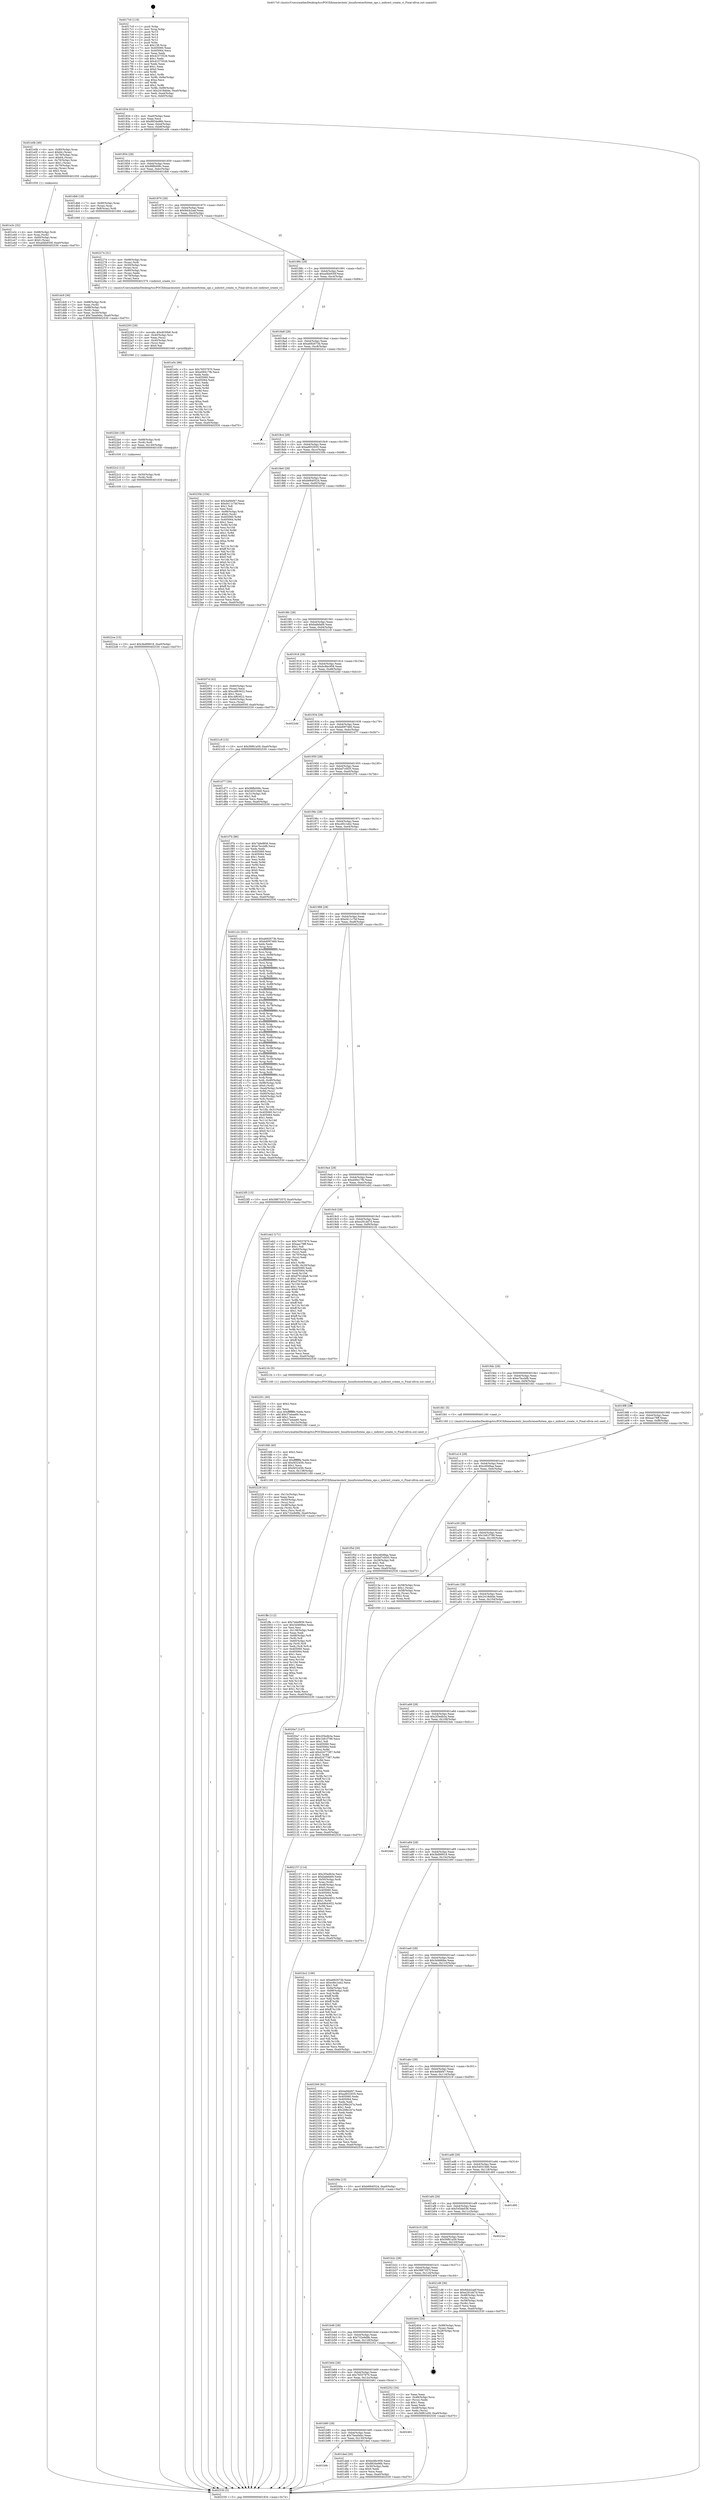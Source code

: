 digraph "0x4017c0" {
  label = "0x4017c0 (/mnt/c/Users/mathe/Desktop/tcc/POCII/binaries/extr_linuxfsreiserfsitem_ops.c_indirect_create_vi_Final-ollvm.out::main(0))"
  labelloc = "t"
  node[shape=record]

  Entry [label="",width=0.3,height=0.3,shape=circle,fillcolor=black,style=filled]
  "0x401834" [label="{
     0x401834 [32]\l
     | [instrs]\l
     &nbsp;&nbsp;0x401834 \<+6\>: mov -0xa0(%rbp),%eax\l
     &nbsp;&nbsp;0x40183a \<+2\>: mov %eax,%ecx\l
     &nbsp;&nbsp;0x40183c \<+6\>: sub $0x8834e96b,%ecx\l
     &nbsp;&nbsp;0x401842 \<+6\>: mov %eax,-0xb4(%rbp)\l
     &nbsp;&nbsp;0x401848 \<+6\>: mov %ecx,-0xb8(%rbp)\l
     &nbsp;&nbsp;0x40184e \<+6\>: je 0000000000401e0b \<main+0x64b\>\l
  }"]
  "0x401e0b" [label="{
     0x401e0b [49]\l
     | [instrs]\l
     &nbsp;&nbsp;0x401e0b \<+4\>: mov -0x80(%rbp),%rax\l
     &nbsp;&nbsp;0x401e0f \<+6\>: movl $0x64,(%rax)\l
     &nbsp;&nbsp;0x401e15 \<+4\>: mov -0x78(%rbp),%rax\l
     &nbsp;&nbsp;0x401e19 \<+6\>: movl $0x64,(%rax)\l
     &nbsp;&nbsp;0x401e1f \<+4\>: mov -0x70(%rbp),%rax\l
     &nbsp;&nbsp;0x401e23 \<+6\>: movl $0x1,(%rax)\l
     &nbsp;&nbsp;0x401e29 \<+4\>: mov -0x70(%rbp),%rax\l
     &nbsp;&nbsp;0x401e2d \<+3\>: movslq (%rax),%rax\l
     &nbsp;&nbsp;0x401e30 \<+4\>: shl $0x2,%rax\l
     &nbsp;&nbsp;0x401e34 \<+3\>: mov %rax,%rdi\l
     &nbsp;&nbsp;0x401e37 \<+5\>: call 0000000000401050 \<malloc@plt\>\l
     | [calls]\l
     &nbsp;&nbsp;0x401050 \{1\} (unknown)\l
  }"]
  "0x401854" [label="{
     0x401854 [28]\l
     | [instrs]\l
     &nbsp;&nbsp;0x401854 \<+5\>: jmp 0000000000401859 \<main+0x99\>\l
     &nbsp;&nbsp;0x401859 \<+6\>: mov -0xb4(%rbp),%eax\l
     &nbsp;&nbsp;0x40185f \<+5\>: sub $0x98fb008c,%eax\l
     &nbsp;&nbsp;0x401864 \<+6\>: mov %eax,-0xbc(%rbp)\l
     &nbsp;&nbsp;0x40186a \<+6\>: je 0000000000401db6 \<main+0x5f6\>\l
  }"]
  Exit [label="",width=0.3,height=0.3,shape=circle,fillcolor=black,style=filled,peripheries=2]
  "0x401db6" [label="{
     0x401db6 [19]\l
     | [instrs]\l
     &nbsp;&nbsp;0x401db6 \<+7\>: mov -0x90(%rbp),%rax\l
     &nbsp;&nbsp;0x401dbd \<+3\>: mov (%rax),%rax\l
     &nbsp;&nbsp;0x401dc0 \<+4\>: mov 0x8(%rax),%rdi\l
     &nbsp;&nbsp;0x401dc4 \<+5\>: call 0000000000401060 \<atoi@plt\>\l
     | [calls]\l
     &nbsp;&nbsp;0x401060 \{1\} (unknown)\l
  }"]
  "0x401870" [label="{
     0x401870 [28]\l
     | [instrs]\l
     &nbsp;&nbsp;0x401870 \<+5\>: jmp 0000000000401875 \<main+0xb5\>\l
     &nbsp;&nbsp;0x401875 \<+6\>: mov -0xb4(%rbp),%eax\l
     &nbsp;&nbsp;0x40187b \<+5\>: sub $0x9dcb2aef,%eax\l
     &nbsp;&nbsp;0x401880 \<+6\>: mov %eax,-0xc0(%rbp)\l
     &nbsp;&nbsp;0x401886 \<+6\>: je 0000000000402274 \<main+0xab4\>\l
  }"]
  "0x4022ce" [label="{
     0x4022ce [15]\l
     | [instrs]\l
     &nbsp;&nbsp;0x4022ce \<+10\>: movl $0x3bd99918,-0xa0(%rbp)\l
     &nbsp;&nbsp;0x4022d8 \<+5\>: jmp 0000000000402530 \<main+0xd70\>\l
  }"]
  "0x402274" [label="{
     0x402274 [31]\l
     | [instrs]\l
     &nbsp;&nbsp;0x402274 \<+4\>: mov -0x68(%rbp),%rax\l
     &nbsp;&nbsp;0x402278 \<+3\>: mov (%rax),%rdi\l
     &nbsp;&nbsp;0x40227b \<+4\>: mov -0x50(%rbp),%rax\l
     &nbsp;&nbsp;0x40227f \<+3\>: mov (%rax),%rsi\l
     &nbsp;&nbsp;0x402282 \<+4\>: mov -0x80(%rbp),%rax\l
     &nbsp;&nbsp;0x402286 \<+2\>: mov (%rax),%edx\l
     &nbsp;&nbsp;0x402288 \<+4\>: mov -0x78(%rbp),%rax\l
     &nbsp;&nbsp;0x40228c \<+2\>: mov (%rax),%ecx\l
     &nbsp;&nbsp;0x40228e \<+5\>: call 0000000000401570 \<indirect_create_vi\>\l
     | [calls]\l
     &nbsp;&nbsp;0x401570 \{1\} (/mnt/c/Users/mathe/Desktop/tcc/POCII/binaries/extr_linuxfsreiserfsitem_ops.c_indirect_create_vi_Final-ollvm.out::indirect_create_vi)\l
  }"]
  "0x40188c" [label="{
     0x40188c [28]\l
     | [instrs]\l
     &nbsp;&nbsp;0x40188c \<+5\>: jmp 0000000000401891 \<main+0xd1\>\l
     &nbsp;&nbsp;0x401891 \<+6\>: mov -0xb4(%rbp),%eax\l
     &nbsp;&nbsp;0x401897 \<+5\>: sub $0xa0bb930f,%eax\l
     &nbsp;&nbsp;0x40189c \<+6\>: mov %eax,-0xc4(%rbp)\l
     &nbsp;&nbsp;0x4018a2 \<+6\>: je 0000000000401e5c \<main+0x69c\>\l
  }"]
  "0x4022c2" [label="{
     0x4022c2 [12]\l
     | [instrs]\l
     &nbsp;&nbsp;0x4022c2 \<+4\>: mov -0x50(%rbp),%rdi\l
     &nbsp;&nbsp;0x4022c6 \<+3\>: mov (%rdi),%rdi\l
     &nbsp;&nbsp;0x4022c9 \<+5\>: call 0000000000401030 \<free@plt\>\l
     | [calls]\l
     &nbsp;&nbsp;0x401030 \{1\} (unknown)\l
  }"]
  "0x401e5c" [label="{
     0x401e5c [86]\l
     | [instrs]\l
     &nbsp;&nbsp;0x401e5c \<+5\>: mov $0x76557970,%eax\l
     &nbsp;&nbsp;0x401e61 \<+5\>: mov $0xe08417fb,%ecx\l
     &nbsp;&nbsp;0x401e66 \<+2\>: xor %edx,%edx\l
     &nbsp;&nbsp;0x401e68 \<+7\>: mov 0x405060,%esi\l
     &nbsp;&nbsp;0x401e6f \<+7\>: mov 0x405064,%edi\l
     &nbsp;&nbsp;0x401e76 \<+3\>: sub $0x1,%edx\l
     &nbsp;&nbsp;0x401e79 \<+3\>: mov %esi,%r8d\l
     &nbsp;&nbsp;0x401e7c \<+3\>: add %edx,%r8d\l
     &nbsp;&nbsp;0x401e7f \<+4\>: imul %r8d,%esi\l
     &nbsp;&nbsp;0x401e83 \<+3\>: and $0x1,%esi\l
     &nbsp;&nbsp;0x401e86 \<+3\>: cmp $0x0,%esi\l
     &nbsp;&nbsp;0x401e89 \<+4\>: sete %r9b\l
     &nbsp;&nbsp;0x401e8d \<+3\>: cmp $0xa,%edi\l
     &nbsp;&nbsp;0x401e90 \<+4\>: setl %r10b\l
     &nbsp;&nbsp;0x401e94 \<+3\>: mov %r9b,%r11b\l
     &nbsp;&nbsp;0x401e97 \<+3\>: and %r10b,%r11b\l
     &nbsp;&nbsp;0x401e9a \<+3\>: xor %r10b,%r9b\l
     &nbsp;&nbsp;0x401e9d \<+3\>: or %r9b,%r11b\l
     &nbsp;&nbsp;0x401ea0 \<+4\>: test $0x1,%r11b\l
     &nbsp;&nbsp;0x401ea4 \<+3\>: cmovne %ecx,%eax\l
     &nbsp;&nbsp;0x401ea7 \<+6\>: mov %eax,-0xa0(%rbp)\l
     &nbsp;&nbsp;0x401ead \<+5\>: jmp 0000000000402530 \<main+0xd70\>\l
  }"]
  "0x4018a8" [label="{
     0x4018a8 [28]\l
     | [instrs]\l
     &nbsp;&nbsp;0x4018a8 \<+5\>: jmp 00000000004018ad \<main+0xed\>\l
     &nbsp;&nbsp;0x4018ad \<+6\>: mov -0xb4(%rbp),%eax\l
     &nbsp;&nbsp;0x4018b3 \<+5\>: sub $0xa692673b,%eax\l
     &nbsp;&nbsp;0x4018b8 \<+6\>: mov %eax,-0xc8(%rbp)\l
     &nbsp;&nbsp;0x4018be \<+6\>: je 000000000040241c \<main+0xc5c\>\l
  }"]
  "0x4022b0" [label="{
     0x4022b0 [18]\l
     | [instrs]\l
     &nbsp;&nbsp;0x4022b0 \<+4\>: mov -0x68(%rbp),%rdi\l
     &nbsp;&nbsp;0x4022b4 \<+3\>: mov (%rdi),%rdi\l
     &nbsp;&nbsp;0x4022b7 \<+6\>: mov %eax,-0x140(%rbp)\l
     &nbsp;&nbsp;0x4022bd \<+5\>: call 0000000000401030 \<free@plt\>\l
     | [calls]\l
     &nbsp;&nbsp;0x401030 \{1\} (unknown)\l
  }"]
  "0x40241c" [label="{
     0x40241c\l
  }", style=dashed]
  "0x4018c4" [label="{
     0x4018c4 [28]\l
     | [instrs]\l
     &nbsp;&nbsp;0x4018c4 \<+5\>: jmp 00000000004018c9 \<main+0x109\>\l
     &nbsp;&nbsp;0x4018c9 \<+6\>: mov -0xb4(%rbp),%eax\l
     &nbsp;&nbsp;0x4018cf \<+5\>: sub $0xad932935,%eax\l
     &nbsp;&nbsp;0x4018d4 \<+6\>: mov %eax,-0xcc(%rbp)\l
     &nbsp;&nbsp;0x4018da \<+6\>: je 000000000040235b \<main+0xb9b\>\l
  }"]
  "0x402293" [label="{
     0x402293 [29]\l
     | [instrs]\l
     &nbsp;&nbsp;0x402293 \<+10\>: movabs $0x4030b6,%rdi\l
     &nbsp;&nbsp;0x40229d \<+4\>: mov -0x40(%rbp),%rsi\l
     &nbsp;&nbsp;0x4022a1 \<+2\>: mov %eax,(%rsi)\l
     &nbsp;&nbsp;0x4022a3 \<+4\>: mov -0x40(%rbp),%rsi\l
     &nbsp;&nbsp;0x4022a7 \<+2\>: mov (%rsi),%esi\l
     &nbsp;&nbsp;0x4022a9 \<+2\>: mov $0x0,%al\l
     &nbsp;&nbsp;0x4022ab \<+5\>: call 0000000000401040 \<printf@plt\>\l
     | [calls]\l
     &nbsp;&nbsp;0x401040 \{1\} (unknown)\l
  }"]
  "0x40235b" [label="{
     0x40235b [154]\l
     | [instrs]\l
     &nbsp;&nbsp;0x40235b \<+5\>: mov $0x4af4bf47,%eax\l
     &nbsp;&nbsp;0x402360 \<+5\>: mov $0xd411c7bf,%ecx\l
     &nbsp;&nbsp;0x402365 \<+2\>: mov $0x1,%dl\l
     &nbsp;&nbsp;0x402367 \<+2\>: xor %esi,%esi\l
     &nbsp;&nbsp;0x402369 \<+7\>: mov -0x98(%rbp),%rdi\l
     &nbsp;&nbsp;0x402370 \<+6\>: movl $0x0,(%rdi)\l
     &nbsp;&nbsp;0x402376 \<+8\>: mov 0x405060,%r8d\l
     &nbsp;&nbsp;0x40237e \<+8\>: mov 0x405064,%r9d\l
     &nbsp;&nbsp;0x402386 \<+3\>: sub $0x1,%esi\l
     &nbsp;&nbsp;0x402389 \<+3\>: mov %r8d,%r10d\l
     &nbsp;&nbsp;0x40238c \<+3\>: add %esi,%r10d\l
     &nbsp;&nbsp;0x40238f \<+4\>: imul %r10d,%r8d\l
     &nbsp;&nbsp;0x402393 \<+4\>: and $0x1,%r8d\l
     &nbsp;&nbsp;0x402397 \<+4\>: cmp $0x0,%r8d\l
     &nbsp;&nbsp;0x40239b \<+4\>: sete %r11b\l
     &nbsp;&nbsp;0x40239f \<+4\>: cmp $0xa,%r9d\l
     &nbsp;&nbsp;0x4023a3 \<+3\>: setl %bl\l
     &nbsp;&nbsp;0x4023a6 \<+3\>: mov %r11b,%r14b\l
     &nbsp;&nbsp;0x4023a9 \<+4\>: xor $0xff,%r14b\l
     &nbsp;&nbsp;0x4023ad \<+3\>: mov %bl,%r15b\l
     &nbsp;&nbsp;0x4023b0 \<+4\>: xor $0xff,%r15b\l
     &nbsp;&nbsp;0x4023b4 \<+3\>: xor $0x0,%dl\l
     &nbsp;&nbsp;0x4023b7 \<+3\>: mov %r14b,%r12b\l
     &nbsp;&nbsp;0x4023ba \<+4\>: and $0x0,%r12b\l
     &nbsp;&nbsp;0x4023be \<+3\>: and %dl,%r11b\l
     &nbsp;&nbsp;0x4023c1 \<+3\>: mov %r15b,%r13b\l
     &nbsp;&nbsp;0x4023c4 \<+4\>: and $0x0,%r13b\l
     &nbsp;&nbsp;0x4023c8 \<+2\>: and %dl,%bl\l
     &nbsp;&nbsp;0x4023ca \<+3\>: or %r11b,%r12b\l
     &nbsp;&nbsp;0x4023cd \<+3\>: or %bl,%r13b\l
     &nbsp;&nbsp;0x4023d0 \<+3\>: xor %r13b,%r12b\l
     &nbsp;&nbsp;0x4023d3 \<+3\>: or %r15b,%r14b\l
     &nbsp;&nbsp;0x4023d6 \<+4\>: xor $0xff,%r14b\l
     &nbsp;&nbsp;0x4023da \<+3\>: or $0x0,%dl\l
     &nbsp;&nbsp;0x4023dd \<+3\>: and %dl,%r14b\l
     &nbsp;&nbsp;0x4023e0 \<+3\>: or %r14b,%r12b\l
     &nbsp;&nbsp;0x4023e3 \<+4\>: test $0x1,%r12b\l
     &nbsp;&nbsp;0x4023e7 \<+3\>: cmovne %ecx,%eax\l
     &nbsp;&nbsp;0x4023ea \<+6\>: mov %eax,-0xa0(%rbp)\l
     &nbsp;&nbsp;0x4023f0 \<+5\>: jmp 0000000000402530 \<main+0xd70\>\l
  }"]
  "0x4018e0" [label="{
     0x4018e0 [28]\l
     | [instrs]\l
     &nbsp;&nbsp;0x4018e0 \<+5\>: jmp 00000000004018e5 \<main+0x125\>\l
     &nbsp;&nbsp;0x4018e5 \<+6\>: mov -0xb4(%rbp),%eax\l
     &nbsp;&nbsp;0x4018eb \<+5\>: sub $0xb6840524,%eax\l
     &nbsp;&nbsp;0x4018f0 \<+6\>: mov %eax,-0xd0(%rbp)\l
     &nbsp;&nbsp;0x4018f6 \<+6\>: je 000000000040207d \<main+0x8bd\>\l
  }"]
  "0x402229" [label="{
     0x402229 [41]\l
     | [instrs]\l
     &nbsp;&nbsp;0x402229 \<+6\>: mov -0x13c(%rbp),%ecx\l
     &nbsp;&nbsp;0x40222f \<+3\>: imul %eax,%ecx\l
     &nbsp;&nbsp;0x402232 \<+4\>: mov -0x50(%rbp),%rsi\l
     &nbsp;&nbsp;0x402236 \<+3\>: mov (%rsi),%rsi\l
     &nbsp;&nbsp;0x402239 \<+4\>: mov -0x48(%rbp),%rdi\l
     &nbsp;&nbsp;0x40223d \<+3\>: movslq (%rdi),%rdi\l
     &nbsp;&nbsp;0x402240 \<+3\>: mov %ecx,(%rsi,%rdi,4)\l
     &nbsp;&nbsp;0x402243 \<+10\>: movl $0x732e9d9b,-0xa0(%rbp)\l
     &nbsp;&nbsp;0x40224d \<+5\>: jmp 0000000000402530 \<main+0xd70\>\l
  }"]
  "0x40207d" [label="{
     0x40207d [42]\l
     | [instrs]\l
     &nbsp;&nbsp;0x40207d \<+4\>: mov -0x60(%rbp),%rax\l
     &nbsp;&nbsp;0x402081 \<+2\>: mov (%rax),%ecx\l
     &nbsp;&nbsp;0x402083 \<+6\>: add $0xc4f63622,%ecx\l
     &nbsp;&nbsp;0x402089 \<+3\>: add $0x1,%ecx\l
     &nbsp;&nbsp;0x40208c \<+6\>: sub $0xc4f63622,%ecx\l
     &nbsp;&nbsp;0x402092 \<+4\>: mov -0x60(%rbp),%rax\l
     &nbsp;&nbsp;0x402096 \<+2\>: mov %ecx,(%rax)\l
     &nbsp;&nbsp;0x402098 \<+10\>: movl $0xa0bb930f,-0xa0(%rbp)\l
     &nbsp;&nbsp;0x4020a2 \<+5\>: jmp 0000000000402530 \<main+0xd70\>\l
  }"]
  "0x4018fc" [label="{
     0x4018fc [28]\l
     | [instrs]\l
     &nbsp;&nbsp;0x4018fc \<+5\>: jmp 0000000000401901 \<main+0x141\>\l
     &nbsp;&nbsp;0x401901 \<+6\>: mov -0xb4(%rbp),%eax\l
     &nbsp;&nbsp;0x401907 \<+5\>: sub $0xbafefa69,%eax\l
     &nbsp;&nbsp;0x40190c \<+6\>: mov %eax,-0xd4(%rbp)\l
     &nbsp;&nbsp;0x401912 \<+6\>: je 00000000004021c9 \<main+0xa09\>\l
  }"]
  "0x402201" [label="{
     0x402201 [40]\l
     | [instrs]\l
     &nbsp;&nbsp;0x402201 \<+5\>: mov $0x2,%ecx\l
     &nbsp;&nbsp;0x402206 \<+1\>: cltd\l
     &nbsp;&nbsp;0x402207 \<+2\>: idiv %ecx\l
     &nbsp;&nbsp;0x402209 \<+6\>: imul $0xfffffffe,%edx,%ecx\l
     &nbsp;&nbsp;0x40220f \<+6\>: add $0x37a4aa60,%ecx\l
     &nbsp;&nbsp;0x402215 \<+3\>: add $0x1,%ecx\l
     &nbsp;&nbsp;0x402218 \<+6\>: sub $0x37a4aa60,%ecx\l
     &nbsp;&nbsp;0x40221e \<+6\>: mov %ecx,-0x13c(%rbp)\l
     &nbsp;&nbsp;0x402224 \<+5\>: call 0000000000401160 \<next_i\>\l
     | [calls]\l
     &nbsp;&nbsp;0x401160 \{1\} (/mnt/c/Users/mathe/Desktop/tcc/POCII/binaries/extr_linuxfsreiserfsitem_ops.c_indirect_create_vi_Final-ollvm.out::next_i)\l
  }"]
  "0x4021c9" [label="{
     0x4021c9 [15]\l
     | [instrs]\l
     &nbsp;&nbsp;0x4021c9 \<+10\>: movl $0x56f61a59,-0xa0(%rbp)\l
     &nbsp;&nbsp;0x4021d3 \<+5\>: jmp 0000000000402530 \<main+0xd70\>\l
  }"]
  "0x401918" [label="{
     0x401918 [28]\l
     | [instrs]\l
     &nbsp;&nbsp;0x401918 \<+5\>: jmp 000000000040191d \<main+0x15d\>\l
     &nbsp;&nbsp;0x40191d \<+6\>: mov -0xb4(%rbp),%eax\l
     &nbsp;&nbsp;0x401923 \<+5\>: sub $0xbc8bc958,%eax\l
     &nbsp;&nbsp;0x401928 \<+6\>: mov %eax,-0xd8(%rbp)\l
     &nbsp;&nbsp;0x40192e \<+6\>: je 00000000004022dd \<main+0xb1d\>\l
  }"]
  "0x402157" [label="{
     0x402157 [114]\l
     | [instrs]\l
     &nbsp;&nbsp;0x402157 \<+5\>: mov $0x2f3edb3a,%ecx\l
     &nbsp;&nbsp;0x40215c \<+5\>: mov $0xbafefa69,%edx\l
     &nbsp;&nbsp;0x402161 \<+4\>: mov -0x50(%rbp),%rdi\l
     &nbsp;&nbsp;0x402165 \<+3\>: mov %rax,(%rdi)\l
     &nbsp;&nbsp;0x402168 \<+4\>: mov -0x48(%rbp),%rax\l
     &nbsp;&nbsp;0x40216c \<+6\>: movl $0x0,(%rax)\l
     &nbsp;&nbsp;0x402172 \<+7\>: mov 0x405060,%esi\l
     &nbsp;&nbsp;0x402179 \<+8\>: mov 0x405064,%r8d\l
     &nbsp;&nbsp;0x402181 \<+3\>: mov %esi,%r9d\l
     &nbsp;&nbsp;0x402184 \<+7\>: add $0xdd64c652,%r9d\l
     &nbsp;&nbsp;0x40218b \<+4\>: sub $0x1,%r9d\l
     &nbsp;&nbsp;0x40218f \<+7\>: sub $0xdd64c652,%r9d\l
     &nbsp;&nbsp;0x402196 \<+4\>: imul %r9d,%esi\l
     &nbsp;&nbsp;0x40219a \<+3\>: and $0x1,%esi\l
     &nbsp;&nbsp;0x40219d \<+3\>: cmp $0x0,%esi\l
     &nbsp;&nbsp;0x4021a0 \<+4\>: sete %r10b\l
     &nbsp;&nbsp;0x4021a4 \<+4\>: cmp $0xa,%r8d\l
     &nbsp;&nbsp;0x4021a8 \<+4\>: setl %r11b\l
     &nbsp;&nbsp;0x4021ac \<+3\>: mov %r10b,%bl\l
     &nbsp;&nbsp;0x4021af \<+3\>: and %r11b,%bl\l
     &nbsp;&nbsp;0x4021b2 \<+3\>: xor %r11b,%r10b\l
     &nbsp;&nbsp;0x4021b5 \<+3\>: or %r10b,%bl\l
     &nbsp;&nbsp;0x4021b8 \<+3\>: test $0x1,%bl\l
     &nbsp;&nbsp;0x4021bb \<+3\>: cmovne %edx,%ecx\l
     &nbsp;&nbsp;0x4021be \<+6\>: mov %ecx,-0xa0(%rbp)\l
     &nbsp;&nbsp;0x4021c4 \<+5\>: jmp 0000000000402530 \<main+0xd70\>\l
  }"]
  "0x4022dd" [label="{
     0x4022dd\l
  }", style=dashed]
  "0x401934" [label="{
     0x401934 [28]\l
     | [instrs]\l
     &nbsp;&nbsp;0x401934 \<+5\>: jmp 0000000000401939 \<main+0x179\>\l
     &nbsp;&nbsp;0x401939 \<+6\>: mov -0xb4(%rbp),%eax\l
     &nbsp;&nbsp;0x40193f \<+5\>: sub $0xbd097460,%eax\l
     &nbsp;&nbsp;0x401944 \<+6\>: mov %eax,-0xdc(%rbp)\l
     &nbsp;&nbsp;0x40194a \<+6\>: je 0000000000401d77 \<main+0x5b7\>\l
  }"]
  "0x401ffe" [label="{
     0x401ffe [112]\l
     | [instrs]\l
     &nbsp;&nbsp;0x401ffe \<+5\>: mov $0x7ddef856,%ecx\l
     &nbsp;&nbsp;0x402003 \<+5\>: mov $0x3d466fee,%edx\l
     &nbsp;&nbsp;0x402008 \<+2\>: xor %esi,%esi\l
     &nbsp;&nbsp;0x40200a \<+6\>: mov -0x138(%rbp),%edi\l
     &nbsp;&nbsp;0x402010 \<+3\>: imul %eax,%edi\l
     &nbsp;&nbsp;0x402013 \<+4\>: mov -0x68(%rbp),%r8\l
     &nbsp;&nbsp;0x402017 \<+3\>: mov (%r8),%r8\l
     &nbsp;&nbsp;0x40201a \<+4\>: mov -0x60(%rbp),%r9\l
     &nbsp;&nbsp;0x40201e \<+3\>: movslq (%r9),%r9\l
     &nbsp;&nbsp;0x402021 \<+4\>: mov %edi,(%r8,%r9,4)\l
     &nbsp;&nbsp;0x402025 \<+7\>: mov 0x405060,%eax\l
     &nbsp;&nbsp;0x40202c \<+7\>: mov 0x405064,%edi\l
     &nbsp;&nbsp;0x402033 \<+3\>: sub $0x1,%esi\l
     &nbsp;&nbsp;0x402036 \<+3\>: mov %eax,%r10d\l
     &nbsp;&nbsp;0x402039 \<+3\>: add %esi,%r10d\l
     &nbsp;&nbsp;0x40203c \<+4\>: imul %r10d,%eax\l
     &nbsp;&nbsp;0x402040 \<+3\>: and $0x1,%eax\l
     &nbsp;&nbsp;0x402043 \<+3\>: cmp $0x0,%eax\l
     &nbsp;&nbsp;0x402046 \<+4\>: sete %r11b\l
     &nbsp;&nbsp;0x40204a \<+3\>: cmp $0xa,%edi\l
     &nbsp;&nbsp;0x40204d \<+3\>: setl %bl\l
     &nbsp;&nbsp;0x402050 \<+3\>: mov %r11b,%r14b\l
     &nbsp;&nbsp;0x402053 \<+3\>: and %bl,%r14b\l
     &nbsp;&nbsp;0x402056 \<+3\>: xor %bl,%r11b\l
     &nbsp;&nbsp;0x402059 \<+3\>: or %r11b,%r14b\l
     &nbsp;&nbsp;0x40205c \<+4\>: test $0x1,%r14b\l
     &nbsp;&nbsp;0x402060 \<+3\>: cmovne %edx,%ecx\l
     &nbsp;&nbsp;0x402063 \<+6\>: mov %ecx,-0xa0(%rbp)\l
     &nbsp;&nbsp;0x402069 \<+5\>: jmp 0000000000402530 \<main+0xd70\>\l
  }"]
  "0x401d77" [label="{
     0x401d77 [30]\l
     | [instrs]\l
     &nbsp;&nbsp;0x401d77 \<+5\>: mov $0x98fb008c,%eax\l
     &nbsp;&nbsp;0x401d7c \<+5\>: mov $0x540319d0,%ecx\l
     &nbsp;&nbsp;0x401d81 \<+3\>: mov -0x31(%rbp),%dl\l
     &nbsp;&nbsp;0x401d84 \<+3\>: test $0x1,%dl\l
     &nbsp;&nbsp;0x401d87 \<+3\>: cmovne %ecx,%eax\l
     &nbsp;&nbsp;0x401d8a \<+6\>: mov %eax,-0xa0(%rbp)\l
     &nbsp;&nbsp;0x401d90 \<+5\>: jmp 0000000000402530 \<main+0xd70\>\l
  }"]
  "0x401950" [label="{
     0x401950 [28]\l
     | [instrs]\l
     &nbsp;&nbsp;0x401950 \<+5\>: jmp 0000000000401955 \<main+0x195\>\l
     &nbsp;&nbsp;0x401955 \<+6\>: mov -0xb4(%rbp),%eax\l
     &nbsp;&nbsp;0x40195b \<+5\>: sub $0xbd7c0f35,%eax\l
     &nbsp;&nbsp;0x401960 \<+6\>: mov %eax,-0xe0(%rbp)\l
     &nbsp;&nbsp;0x401966 \<+6\>: je 0000000000401f7b \<main+0x7bb\>\l
  }"]
  "0x401fd6" [label="{
     0x401fd6 [40]\l
     | [instrs]\l
     &nbsp;&nbsp;0x401fd6 \<+5\>: mov $0x2,%ecx\l
     &nbsp;&nbsp;0x401fdb \<+1\>: cltd\l
     &nbsp;&nbsp;0x401fdc \<+2\>: idiv %ecx\l
     &nbsp;&nbsp;0x401fde \<+6\>: imul $0xfffffffe,%edx,%ecx\l
     &nbsp;&nbsp;0x401fe4 \<+6\>: add $0xf45245fc,%ecx\l
     &nbsp;&nbsp;0x401fea \<+3\>: add $0x1,%ecx\l
     &nbsp;&nbsp;0x401fed \<+6\>: sub $0xf45245fc,%ecx\l
     &nbsp;&nbsp;0x401ff3 \<+6\>: mov %ecx,-0x138(%rbp)\l
     &nbsp;&nbsp;0x401ff9 \<+5\>: call 0000000000401160 \<next_i\>\l
     | [calls]\l
     &nbsp;&nbsp;0x401160 \{1\} (/mnt/c/Users/mathe/Desktop/tcc/POCII/binaries/extr_linuxfsreiserfsitem_ops.c_indirect_create_vi_Final-ollvm.out::next_i)\l
  }"]
  "0x401f7b" [label="{
     0x401f7b [86]\l
     | [instrs]\l
     &nbsp;&nbsp;0x401f7b \<+5\>: mov $0x7ddef856,%eax\l
     &nbsp;&nbsp;0x401f80 \<+5\>: mov $0xe7bccbfb,%ecx\l
     &nbsp;&nbsp;0x401f85 \<+2\>: xor %edx,%edx\l
     &nbsp;&nbsp;0x401f87 \<+7\>: mov 0x405060,%esi\l
     &nbsp;&nbsp;0x401f8e \<+7\>: mov 0x405064,%edi\l
     &nbsp;&nbsp;0x401f95 \<+3\>: sub $0x1,%edx\l
     &nbsp;&nbsp;0x401f98 \<+3\>: mov %esi,%r8d\l
     &nbsp;&nbsp;0x401f9b \<+3\>: add %edx,%r8d\l
     &nbsp;&nbsp;0x401f9e \<+4\>: imul %r8d,%esi\l
     &nbsp;&nbsp;0x401fa2 \<+3\>: and $0x1,%esi\l
     &nbsp;&nbsp;0x401fa5 \<+3\>: cmp $0x0,%esi\l
     &nbsp;&nbsp;0x401fa8 \<+4\>: sete %r9b\l
     &nbsp;&nbsp;0x401fac \<+3\>: cmp $0xa,%edi\l
     &nbsp;&nbsp;0x401faf \<+4\>: setl %r10b\l
     &nbsp;&nbsp;0x401fb3 \<+3\>: mov %r9b,%r11b\l
     &nbsp;&nbsp;0x401fb6 \<+3\>: and %r10b,%r11b\l
     &nbsp;&nbsp;0x401fb9 \<+3\>: xor %r10b,%r9b\l
     &nbsp;&nbsp;0x401fbc \<+3\>: or %r9b,%r11b\l
     &nbsp;&nbsp;0x401fbf \<+4\>: test $0x1,%r11b\l
     &nbsp;&nbsp;0x401fc3 \<+3\>: cmovne %ecx,%eax\l
     &nbsp;&nbsp;0x401fc6 \<+6\>: mov %eax,-0xa0(%rbp)\l
     &nbsp;&nbsp;0x401fcc \<+5\>: jmp 0000000000402530 \<main+0xd70\>\l
  }"]
  "0x40196c" [label="{
     0x40196c [28]\l
     | [instrs]\l
     &nbsp;&nbsp;0x40196c \<+5\>: jmp 0000000000401971 \<main+0x1b1\>\l
     &nbsp;&nbsp;0x401971 \<+6\>: mov -0xb4(%rbp),%eax\l
     &nbsp;&nbsp;0x401977 \<+5\>: sub $0xcd0c1eb2,%eax\l
     &nbsp;&nbsp;0x40197c \<+6\>: mov %eax,-0xe4(%rbp)\l
     &nbsp;&nbsp;0x401982 \<+6\>: je 0000000000401c2c \<main+0x46c\>\l
  }"]
  "0x401e3c" [label="{
     0x401e3c [32]\l
     | [instrs]\l
     &nbsp;&nbsp;0x401e3c \<+4\>: mov -0x68(%rbp),%rdi\l
     &nbsp;&nbsp;0x401e40 \<+3\>: mov %rax,(%rdi)\l
     &nbsp;&nbsp;0x401e43 \<+4\>: mov -0x60(%rbp),%rax\l
     &nbsp;&nbsp;0x401e47 \<+6\>: movl $0x0,(%rax)\l
     &nbsp;&nbsp;0x401e4d \<+10\>: movl $0xa0bb930f,-0xa0(%rbp)\l
     &nbsp;&nbsp;0x401e57 \<+5\>: jmp 0000000000402530 \<main+0xd70\>\l
  }"]
  "0x401c2c" [label="{
     0x401c2c [331]\l
     | [instrs]\l
     &nbsp;&nbsp;0x401c2c \<+5\>: mov $0xa692673b,%eax\l
     &nbsp;&nbsp;0x401c31 \<+5\>: mov $0xbd097460,%ecx\l
     &nbsp;&nbsp;0x401c36 \<+2\>: xor %edx,%edx\l
     &nbsp;&nbsp;0x401c38 \<+3\>: mov %rsp,%rsi\l
     &nbsp;&nbsp;0x401c3b \<+4\>: add $0xfffffffffffffff0,%rsi\l
     &nbsp;&nbsp;0x401c3f \<+3\>: mov %rsi,%rsp\l
     &nbsp;&nbsp;0x401c42 \<+7\>: mov %rsi,-0x98(%rbp)\l
     &nbsp;&nbsp;0x401c49 \<+3\>: mov %rsp,%rsi\l
     &nbsp;&nbsp;0x401c4c \<+4\>: add $0xfffffffffffffff0,%rsi\l
     &nbsp;&nbsp;0x401c50 \<+3\>: mov %rsi,%rsp\l
     &nbsp;&nbsp;0x401c53 \<+3\>: mov %rsp,%rdi\l
     &nbsp;&nbsp;0x401c56 \<+4\>: add $0xfffffffffffffff0,%rdi\l
     &nbsp;&nbsp;0x401c5a \<+3\>: mov %rdi,%rsp\l
     &nbsp;&nbsp;0x401c5d \<+7\>: mov %rdi,-0x90(%rbp)\l
     &nbsp;&nbsp;0x401c64 \<+3\>: mov %rsp,%rdi\l
     &nbsp;&nbsp;0x401c67 \<+4\>: add $0xfffffffffffffff0,%rdi\l
     &nbsp;&nbsp;0x401c6b \<+3\>: mov %rdi,%rsp\l
     &nbsp;&nbsp;0x401c6e \<+7\>: mov %rdi,-0x88(%rbp)\l
     &nbsp;&nbsp;0x401c75 \<+3\>: mov %rsp,%rdi\l
     &nbsp;&nbsp;0x401c78 \<+4\>: add $0xfffffffffffffff0,%rdi\l
     &nbsp;&nbsp;0x401c7c \<+3\>: mov %rdi,%rsp\l
     &nbsp;&nbsp;0x401c7f \<+4\>: mov %rdi,-0x80(%rbp)\l
     &nbsp;&nbsp;0x401c83 \<+3\>: mov %rsp,%rdi\l
     &nbsp;&nbsp;0x401c86 \<+4\>: add $0xfffffffffffffff0,%rdi\l
     &nbsp;&nbsp;0x401c8a \<+3\>: mov %rdi,%rsp\l
     &nbsp;&nbsp;0x401c8d \<+4\>: mov %rdi,-0x78(%rbp)\l
     &nbsp;&nbsp;0x401c91 \<+3\>: mov %rsp,%rdi\l
     &nbsp;&nbsp;0x401c94 \<+4\>: add $0xfffffffffffffff0,%rdi\l
     &nbsp;&nbsp;0x401c98 \<+3\>: mov %rdi,%rsp\l
     &nbsp;&nbsp;0x401c9b \<+4\>: mov %rdi,-0x70(%rbp)\l
     &nbsp;&nbsp;0x401c9f \<+3\>: mov %rsp,%rdi\l
     &nbsp;&nbsp;0x401ca2 \<+4\>: add $0xfffffffffffffff0,%rdi\l
     &nbsp;&nbsp;0x401ca6 \<+3\>: mov %rdi,%rsp\l
     &nbsp;&nbsp;0x401ca9 \<+4\>: mov %rdi,-0x68(%rbp)\l
     &nbsp;&nbsp;0x401cad \<+3\>: mov %rsp,%rdi\l
     &nbsp;&nbsp;0x401cb0 \<+4\>: add $0xfffffffffffffff0,%rdi\l
     &nbsp;&nbsp;0x401cb4 \<+3\>: mov %rdi,%rsp\l
     &nbsp;&nbsp;0x401cb7 \<+4\>: mov %rdi,-0x60(%rbp)\l
     &nbsp;&nbsp;0x401cbb \<+3\>: mov %rsp,%rdi\l
     &nbsp;&nbsp;0x401cbe \<+4\>: add $0xfffffffffffffff0,%rdi\l
     &nbsp;&nbsp;0x401cc2 \<+3\>: mov %rdi,%rsp\l
     &nbsp;&nbsp;0x401cc5 \<+4\>: mov %rdi,-0x58(%rbp)\l
     &nbsp;&nbsp;0x401cc9 \<+3\>: mov %rsp,%rdi\l
     &nbsp;&nbsp;0x401ccc \<+4\>: add $0xfffffffffffffff0,%rdi\l
     &nbsp;&nbsp;0x401cd0 \<+3\>: mov %rdi,%rsp\l
     &nbsp;&nbsp;0x401cd3 \<+4\>: mov %rdi,-0x50(%rbp)\l
     &nbsp;&nbsp;0x401cd7 \<+3\>: mov %rsp,%rdi\l
     &nbsp;&nbsp;0x401cda \<+4\>: add $0xfffffffffffffff0,%rdi\l
     &nbsp;&nbsp;0x401cde \<+3\>: mov %rdi,%rsp\l
     &nbsp;&nbsp;0x401ce1 \<+4\>: mov %rdi,-0x48(%rbp)\l
     &nbsp;&nbsp;0x401ce5 \<+3\>: mov %rsp,%rdi\l
     &nbsp;&nbsp;0x401ce8 \<+4\>: add $0xfffffffffffffff0,%rdi\l
     &nbsp;&nbsp;0x401cec \<+3\>: mov %rdi,%rsp\l
     &nbsp;&nbsp;0x401cef \<+4\>: mov %rdi,-0x40(%rbp)\l
     &nbsp;&nbsp;0x401cf3 \<+7\>: mov -0x98(%rbp),%rdi\l
     &nbsp;&nbsp;0x401cfa \<+6\>: movl $0x0,(%rdi)\l
     &nbsp;&nbsp;0x401d00 \<+7\>: mov -0xa4(%rbp),%r8d\l
     &nbsp;&nbsp;0x401d07 \<+3\>: mov %r8d,(%rsi)\l
     &nbsp;&nbsp;0x401d0a \<+7\>: mov -0x90(%rbp),%rdi\l
     &nbsp;&nbsp;0x401d11 \<+7\>: mov -0xb0(%rbp),%r9\l
     &nbsp;&nbsp;0x401d18 \<+3\>: mov %r9,(%rdi)\l
     &nbsp;&nbsp;0x401d1b \<+3\>: cmpl $0x2,(%rsi)\l
     &nbsp;&nbsp;0x401d1e \<+4\>: setne %r10b\l
     &nbsp;&nbsp;0x401d22 \<+4\>: and $0x1,%r10b\l
     &nbsp;&nbsp;0x401d26 \<+4\>: mov %r10b,-0x31(%rbp)\l
     &nbsp;&nbsp;0x401d2a \<+8\>: mov 0x405060,%r11d\l
     &nbsp;&nbsp;0x401d32 \<+7\>: mov 0x405064,%ebx\l
     &nbsp;&nbsp;0x401d39 \<+3\>: sub $0x1,%edx\l
     &nbsp;&nbsp;0x401d3c \<+3\>: mov %r11d,%r14d\l
     &nbsp;&nbsp;0x401d3f \<+3\>: add %edx,%r14d\l
     &nbsp;&nbsp;0x401d42 \<+4\>: imul %r14d,%r11d\l
     &nbsp;&nbsp;0x401d46 \<+4\>: and $0x1,%r11d\l
     &nbsp;&nbsp;0x401d4a \<+4\>: cmp $0x0,%r11d\l
     &nbsp;&nbsp;0x401d4e \<+4\>: sete %r10b\l
     &nbsp;&nbsp;0x401d52 \<+3\>: cmp $0xa,%ebx\l
     &nbsp;&nbsp;0x401d55 \<+4\>: setl %r15b\l
     &nbsp;&nbsp;0x401d59 \<+3\>: mov %r10b,%r12b\l
     &nbsp;&nbsp;0x401d5c \<+3\>: and %r15b,%r12b\l
     &nbsp;&nbsp;0x401d5f \<+3\>: xor %r15b,%r10b\l
     &nbsp;&nbsp;0x401d62 \<+3\>: or %r10b,%r12b\l
     &nbsp;&nbsp;0x401d65 \<+4\>: test $0x1,%r12b\l
     &nbsp;&nbsp;0x401d69 \<+3\>: cmovne %ecx,%eax\l
     &nbsp;&nbsp;0x401d6c \<+6\>: mov %eax,-0xa0(%rbp)\l
     &nbsp;&nbsp;0x401d72 \<+5\>: jmp 0000000000402530 \<main+0xd70\>\l
  }"]
  "0x401988" [label="{
     0x401988 [28]\l
     | [instrs]\l
     &nbsp;&nbsp;0x401988 \<+5\>: jmp 000000000040198d \<main+0x1cd\>\l
     &nbsp;&nbsp;0x40198d \<+6\>: mov -0xb4(%rbp),%eax\l
     &nbsp;&nbsp;0x401993 \<+5\>: sub $0xd411c7bf,%eax\l
     &nbsp;&nbsp;0x401998 \<+6\>: mov %eax,-0xe8(%rbp)\l
     &nbsp;&nbsp;0x40199e \<+6\>: je 00000000004023f5 \<main+0xc35\>\l
  }"]
  "0x401b9c" [label="{
     0x401b9c\l
  }", style=dashed]
  "0x4023f5" [label="{
     0x4023f5 [15]\l
     | [instrs]\l
     &nbsp;&nbsp;0x4023f5 \<+10\>: movl $0x5887357f,-0xa0(%rbp)\l
     &nbsp;&nbsp;0x4023ff \<+5\>: jmp 0000000000402530 \<main+0xd70\>\l
  }"]
  "0x4019a4" [label="{
     0x4019a4 [28]\l
     | [instrs]\l
     &nbsp;&nbsp;0x4019a4 \<+5\>: jmp 00000000004019a9 \<main+0x1e9\>\l
     &nbsp;&nbsp;0x4019a9 \<+6\>: mov -0xb4(%rbp),%eax\l
     &nbsp;&nbsp;0x4019af \<+5\>: sub $0xe08417fb,%eax\l
     &nbsp;&nbsp;0x4019b4 \<+6\>: mov %eax,-0xec(%rbp)\l
     &nbsp;&nbsp;0x4019ba \<+6\>: je 0000000000401eb2 \<main+0x6f2\>\l
  }"]
  "0x401ded" [label="{
     0x401ded [30]\l
     | [instrs]\l
     &nbsp;&nbsp;0x401ded \<+5\>: mov $0xbc8bc958,%eax\l
     &nbsp;&nbsp;0x401df2 \<+5\>: mov $0x8834e96b,%ecx\l
     &nbsp;&nbsp;0x401df7 \<+3\>: mov -0x30(%rbp),%edx\l
     &nbsp;&nbsp;0x401dfa \<+3\>: cmp $0x0,%edx\l
     &nbsp;&nbsp;0x401dfd \<+3\>: cmove %ecx,%eax\l
     &nbsp;&nbsp;0x401e00 \<+6\>: mov %eax,-0xa0(%rbp)\l
     &nbsp;&nbsp;0x401e06 \<+5\>: jmp 0000000000402530 \<main+0xd70\>\l
  }"]
  "0x401eb2" [label="{
     0x401eb2 [171]\l
     | [instrs]\l
     &nbsp;&nbsp;0x401eb2 \<+5\>: mov $0x76557970,%eax\l
     &nbsp;&nbsp;0x401eb7 \<+5\>: mov $0xaac78ff,%ecx\l
     &nbsp;&nbsp;0x401ebc \<+2\>: mov $0x1,%dl\l
     &nbsp;&nbsp;0x401ebe \<+4\>: mov -0x60(%rbp),%rsi\l
     &nbsp;&nbsp;0x401ec2 \<+2\>: mov (%rsi),%edi\l
     &nbsp;&nbsp;0x401ec4 \<+4\>: mov -0x70(%rbp),%rsi\l
     &nbsp;&nbsp;0x401ec8 \<+2\>: cmp (%rsi),%edi\l
     &nbsp;&nbsp;0x401eca \<+4\>: setl %r8b\l
     &nbsp;&nbsp;0x401ece \<+4\>: and $0x1,%r8b\l
     &nbsp;&nbsp;0x401ed2 \<+4\>: mov %r8b,-0x29(%rbp)\l
     &nbsp;&nbsp;0x401ed6 \<+7\>: mov 0x405060,%edi\l
     &nbsp;&nbsp;0x401edd \<+8\>: mov 0x405064,%r9d\l
     &nbsp;&nbsp;0x401ee5 \<+3\>: mov %edi,%r10d\l
     &nbsp;&nbsp;0x401ee8 \<+7\>: sub $0xd791dda8,%r10d\l
     &nbsp;&nbsp;0x401eef \<+4\>: sub $0x1,%r10d\l
     &nbsp;&nbsp;0x401ef3 \<+7\>: add $0xd791dda8,%r10d\l
     &nbsp;&nbsp;0x401efa \<+4\>: imul %r10d,%edi\l
     &nbsp;&nbsp;0x401efe \<+3\>: and $0x1,%edi\l
     &nbsp;&nbsp;0x401f01 \<+3\>: cmp $0x0,%edi\l
     &nbsp;&nbsp;0x401f04 \<+4\>: sete %r8b\l
     &nbsp;&nbsp;0x401f08 \<+4\>: cmp $0xa,%r9d\l
     &nbsp;&nbsp;0x401f0c \<+4\>: setl %r11b\l
     &nbsp;&nbsp;0x401f10 \<+3\>: mov %r8b,%bl\l
     &nbsp;&nbsp;0x401f13 \<+3\>: xor $0xff,%bl\l
     &nbsp;&nbsp;0x401f16 \<+3\>: mov %r11b,%r14b\l
     &nbsp;&nbsp;0x401f19 \<+4\>: xor $0xff,%r14b\l
     &nbsp;&nbsp;0x401f1d \<+3\>: xor $0x1,%dl\l
     &nbsp;&nbsp;0x401f20 \<+3\>: mov %bl,%r15b\l
     &nbsp;&nbsp;0x401f23 \<+4\>: and $0xff,%r15b\l
     &nbsp;&nbsp;0x401f27 \<+3\>: and %dl,%r8b\l
     &nbsp;&nbsp;0x401f2a \<+3\>: mov %r14b,%r12b\l
     &nbsp;&nbsp;0x401f2d \<+4\>: and $0xff,%r12b\l
     &nbsp;&nbsp;0x401f31 \<+3\>: and %dl,%r11b\l
     &nbsp;&nbsp;0x401f34 \<+3\>: or %r8b,%r15b\l
     &nbsp;&nbsp;0x401f37 \<+3\>: or %r11b,%r12b\l
     &nbsp;&nbsp;0x401f3a \<+3\>: xor %r12b,%r15b\l
     &nbsp;&nbsp;0x401f3d \<+3\>: or %r14b,%bl\l
     &nbsp;&nbsp;0x401f40 \<+3\>: xor $0xff,%bl\l
     &nbsp;&nbsp;0x401f43 \<+3\>: or $0x1,%dl\l
     &nbsp;&nbsp;0x401f46 \<+2\>: and %dl,%bl\l
     &nbsp;&nbsp;0x401f48 \<+3\>: or %bl,%r15b\l
     &nbsp;&nbsp;0x401f4b \<+4\>: test $0x1,%r15b\l
     &nbsp;&nbsp;0x401f4f \<+3\>: cmovne %ecx,%eax\l
     &nbsp;&nbsp;0x401f52 \<+6\>: mov %eax,-0xa0(%rbp)\l
     &nbsp;&nbsp;0x401f58 \<+5\>: jmp 0000000000402530 \<main+0xd70\>\l
  }"]
  "0x4019c0" [label="{
     0x4019c0 [28]\l
     | [instrs]\l
     &nbsp;&nbsp;0x4019c0 \<+5\>: jmp 00000000004019c5 \<main+0x205\>\l
     &nbsp;&nbsp;0x4019c5 \<+6\>: mov -0xb4(%rbp),%eax\l
     &nbsp;&nbsp;0x4019cb \<+5\>: sub $0xe291dd7d,%eax\l
     &nbsp;&nbsp;0x4019d0 \<+6\>: mov %eax,-0xf0(%rbp)\l
     &nbsp;&nbsp;0x4019d6 \<+6\>: je 00000000004021fc \<main+0xa3c\>\l
  }"]
  "0x401b80" [label="{
     0x401b80 [28]\l
     | [instrs]\l
     &nbsp;&nbsp;0x401b80 \<+5\>: jmp 0000000000401b85 \<main+0x3c5\>\l
     &nbsp;&nbsp;0x401b85 \<+6\>: mov -0xb4(%rbp),%eax\l
     &nbsp;&nbsp;0x401b8b \<+5\>: sub $0x7bea0ebc,%eax\l
     &nbsp;&nbsp;0x401b90 \<+6\>: mov %eax,-0x130(%rbp)\l
     &nbsp;&nbsp;0x401b96 \<+6\>: je 0000000000401ded \<main+0x62d\>\l
  }"]
  "0x4021fc" [label="{
     0x4021fc [5]\l
     | [instrs]\l
     &nbsp;&nbsp;0x4021fc \<+5\>: call 0000000000401160 \<next_i\>\l
     | [calls]\l
     &nbsp;&nbsp;0x401160 \{1\} (/mnt/c/Users/mathe/Desktop/tcc/POCII/binaries/extr_linuxfsreiserfsitem_ops.c_indirect_create_vi_Final-ollvm.out::next_i)\l
  }"]
  "0x4019dc" [label="{
     0x4019dc [28]\l
     | [instrs]\l
     &nbsp;&nbsp;0x4019dc \<+5\>: jmp 00000000004019e1 \<main+0x221\>\l
     &nbsp;&nbsp;0x4019e1 \<+6\>: mov -0xb4(%rbp),%eax\l
     &nbsp;&nbsp;0x4019e7 \<+5\>: sub $0xe7bccbfb,%eax\l
     &nbsp;&nbsp;0x4019ec \<+6\>: mov %eax,-0xf4(%rbp)\l
     &nbsp;&nbsp;0x4019f2 \<+6\>: je 0000000000401fd1 \<main+0x811\>\l
  }"]
  "0x402461" [label="{
     0x402461\l
  }", style=dashed]
  "0x401fd1" [label="{
     0x401fd1 [5]\l
     | [instrs]\l
     &nbsp;&nbsp;0x401fd1 \<+5\>: call 0000000000401160 \<next_i\>\l
     | [calls]\l
     &nbsp;&nbsp;0x401160 \{1\} (/mnt/c/Users/mathe/Desktop/tcc/POCII/binaries/extr_linuxfsreiserfsitem_ops.c_indirect_create_vi_Final-ollvm.out::next_i)\l
  }"]
  "0x4019f8" [label="{
     0x4019f8 [28]\l
     | [instrs]\l
     &nbsp;&nbsp;0x4019f8 \<+5\>: jmp 00000000004019fd \<main+0x23d\>\l
     &nbsp;&nbsp;0x4019fd \<+6\>: mov -0xb4(%rbp),%eax\l
     &nbsp;&nbsp;0x401a03 \<+5\>: sub $0xaac78ff,%eax\l
     &nbsp;&nbsp;0x401a08 \<+6\>: mov %eax,-0xf8(%rbp)\l
     &nbsp;&nbsp;0x401a0e \<+6\>: je 0000000000401f5d \<main+0x79d\>\l
  }"]
  "0x401b64" [label="{
     0x401b64 [28]\l
     | [instrs]\l
     &nbsp;&nbsp;0x401b64 \<+5\>: jmp 0000000000401b69 \<main+0x3a9\>\l
     &nbsp;&nbsp;0x401b69 \<+6\>: mov -0xb4(%rbp),%eax\l
     &nbsp;&nbsp;0x401b6f \<+5\>: sub $0x76557970,%eax\l
     &nbsp;&nbsp;0x401b74 \<+6\>: mov %eax,-0x12c(%rbp)\l
     &nbsp;&nbsp;0x401b7a \<+6\>: je 0000000000402461 \<main+0xca1\>\l
  }"]
  "0x401f5d" [label="{
     0x401f5d [30]\l
     | [instrs]\l
     &nbsp;&nbsp;0x401f5d \<+5\>: mov $0xcd0d9aa,%eax\l
     &nbsp;&nbsp;0x401f62 \<+5\>: mov $0xbd7c0f35,%ecx\l
     &nbsp;&nbsp;0x401f67 \<+3\>: mov -0x29(%rbp),%dl\l
     &nbsp;&nbsp;0x401f6a \<+3\>: test $0x1,%dl\l
     &nbsp;&nbsp;0x401f6d \<+3\>: cmovne %ecx,%eax\l
     &nbsp;&nbsp;0x401f70 \<+6\>: mov %eax,-0xa0(%rbp)\l
     &nbsp;&nbsp;0x401f76 \<+5\>: jmp 0000000000402530 \<main+0xd70\>\l
  }"]
  "0x401a14" [label="{
     0x401a14 [28]\l
     | [instrs]\l
     &nbsp;&nbsp;0x401a14 \<+5\>: jmp 0000000000401a19 \<main+0x259\>\l
     &nbsp;&nbsp;0x401a19 \<+6\>: mov -0xb4(%rbp),%eax\l
     &nbsp;&nbsp;0x401a1f \<+5\>: sub $0xcd0d9aa,%eax\l
     &nbsp;&nbsp;0x401a24 \<+6\>: mov %eax,-0xfc(%rbp)\l
     &nbsp;&nbsp;0x401a2a \<+6\>: je 00000000004020a7 \<main+0x8e7\>\l
  }"]
  "0x402252" [label="{
     0x402252 [34]\l
     | [instrs]\l
     &nbsp;&nbsp;0x402252 \<+2\>: xor %eax,%eax\l
     &nbsp;&nbsp;0x402254 \<+4\>: mov -0x48(%rbp),%rcx\l
     &nbsp;&nbsp;0x402258 \<+2\>: mov (%rcx),%edx\l
     &nbsp;&nbsp;0x40225a \<+3\>: sub $0x1,%eax\l
     &nbsp;&nbsp;0x40225d \<+2\>: sub %eax,%edx\l
     &nbsp;&nbsp;0x40225f \<+4\>: mov -0x48(%rbp),%rcx\l
     &nbsp;&nbsp;0x402263 \<+2\>: mov %edx,(%rcx)\l
     &nbsp;&nbsp;0x402265 \<+10\>: movl $0x56f61a59,-0xa0(%rbp)\l
     &nbsp;&nbsp;0x40226f \<+5\>: jmp 0000000000402530 \<main+0xd70\>\l
  }"]
  "0x4020a7" [label="{
     0x4020a7 [147]\l
     | [instrs]\l
     &nbsp;&nbsp;0x4020a7 \<+5\>: mov $0x2f3edb3a,%eax\l
     &nbsp;&nbsp;0x4020ac \<+5\>: mov $0x1b81f799,%ecx\l
     &nbsp;&nbsp;0x4020b1 \<+2\>: mov $0x1,%dl\l
     &nbsp;&nbsp;0x4020b3 \<+7\>: mov 0x405060,%esi\l
     &nbsp;&nbsp;0x4020ba \<+7\>: mov 0x405064,%edi\l
     &nbsp;&nbsp;0x4020c1 \<+3\>: mov %esi,%r8d\l
     &nbsp;&nbsp;0x4020c4 \<+7\>: add $0xd2477387,%r8d\l
     &nbsp;&nbsp;0x4020cb \<+4\>: sub $0x1,%r8d\l
     &nbsp;&nbsp;0x4020cf \<+7\>: sub $0xd2477387,%r8d\l
     &nbsp;&nbsp;0x4020d6 \<+4\>: imul %r8d,%esi\l
     &nbsp;&nbsp;0x4020da \<+3\>: and $0x1,%esi\l
     &nbsp;&nbsp;0x4020dd \<+3\>: cmp $0x0,%esi\l
     &nbsp;&nbsp;0x4020e0 \<+4\>: sete %r9b\l
     &nbsp;&nbsp;0x4020e4 \<+3\>: cmp $0xa,%edi\l
     &nbsp;&nbsp;0x4020e7 \<+4\>: setl %r10b\l
     &nbsp;&nbsp;0x4020eb \<+3\>: mov %r9b,%r11b\l
     &nbsp;&nbsp;0x4020ee \<+4\>: xor $0xff,%r11b\l
     &nbsp;&nbsp;0x4020f2 \<+3\>: mov %r10b,%bl\l
     &nbsp;&nbsp;0x4020f5 \<+3\>: xor $0xff,%bl\l
     &nbsp;&nbsp;0x4020f8 \<+3\>: xor $0x1,%dl\l
     &nbsp;&nbsp;0x4020fb \<+3\>: mov %r11b,%r14b\l
     &nbsp;&nbsp;0x4020fe \<+4\>: and $0xff,%r14b\l
     &nbsp;&nbsp;0x402102 \<+3\>: and %dl,%r9b\l
     &nbsp;&nbsp;0x402105 \<+3\>: mov %bl,%r15b\l
     &nbsp;&nbsp;0x402108 \<+4\>: and $0xff,%r15b\l
     &nbsp;&nbsp;0x40210c \<+3\>: and %dl,%r10b\l
     &nbsp;&nbsp;0x40210f \<+3\>: or %r9b,%r14b\l
     &nbsp;&nbsp;0x402112 \<+3\>: or %r10b,%r15b\l
     &nbsp;&nbsp;0x402115 \<+3\>: xor %r15b,%r14b\l
     &nbsp;&nbsp;0x402118 \<+3\>: or %bl,%r11b\l
     &nbsp;&nbsp;0x40211b \<+4\>: xor $0xff,%r11b\l
     &nbsp;&nbsp;0x40211f \<+3\>: or $0x1,%dl\l
     &nbsp;&nbsp;0x402122 \<+3\>: and %dl,%r11b\l
     &nbsp;&nbsp;0x402125 \<+3\>: or %r11b,%r14b\l
     &nbsp;&nbsp;0x402128 \<+4\>: test $0x1,%r14b\l
     &nbsp;&nbsp;0x40212c \<+3\>: cmovne %ecx,%eax\l
     &nbsp;&nbsp;0x40212f \<+6\>: mov %eax,-0xa0(%rbp)\l
     &nbsp;&nbsp;0x402135 \<+5\>: jmp 0000000000402530 \<main+0xd70\>\l
  }"]
  "0x401a30" [label="{
     0x401a30 [28]\l
     | [instrs]\l
     &nbsp;&nbsp;0x401a30 \<+5\>: jmp 0000000000401a35 \<main+0x275\>\l
     &nbsp;&nbsp;0x401a35 \<+6\>: mov -0xb4(%rbp),%eax\l
     &nbsp;&nbsp;0x401a3b \<+5\>: sub $0x1b81f799,%eax\l
     &nbsp;&nbsp;0x401a40 \<+6\>: mov %eax,-0x100(%rbp)\l
     &nbsp;&nbsp;0x401a46 \<+6\>: je 000000000040213a \<main+0x97a\>\l
  }"]
  "0x401b48" [label="{
     0x401b48 [28]\l
     | [instrs]\l
     &nbsp;&nbsp;0x401b48 \<+5\>: jmp 0000000000401b4d \<main+0x38d\>\l
     &nbsp;&nbsp;0x401b4d \<+6\>: mov -0xb4(%rbp),%eax\l
     &nbsp;&nbsp;0x401b53 \<+5\>: sub $0x732e9d9b,%eax\l
     &nbsp;&nbsp;0x401b58 \<+6\>: mov %eax,-0x128(%rbp)\l
     &nbsp;&nbsp;0x401b5e \<+6\>: je 0000000000402252 \<main+0xa92\>\l
  }"]
  "0x40213a" [label="{
     0x40213a [29]\l
     | [instrs]\l
     &nbsp;&nbsp;0x40213a \<+4\>: mov -0x58(%rbp),%rax\l
     &nbsp;&nbsp;0x40213e \<+6\>: movl $0x1,(%rax)\l
     &nbsp;&nbsp;0x402144 \<+4\>: mov -0x58(%rbp),%rax\l
     &nbsp;&nbsp;0x402148 \<+3\>: movslq (%rax),%rax\l
     &nbsp;&nbsp;0x40214b \<+4\>: shl $0x2,%rax\l
     &nbsp;&nbsp;0x40214f \<+3\>: mov %rax,%rdi\l
     &nbsp;&nbsp;0x402152 \<+5\>: call 0000000000401050 \<malloc@plt\>\l
     | [calls]\l
     &nbsp;&nbsp;0x401050 \{1\} (unknown)\l
  }"]
  "0x401a4c" [label="{
     0x401a4c [28]\l
     | [instrs]\l
     &nbsp;&nbsp;0x401a4c \<+5\>: jmp 0000000000401a51 \<main+0x291\>\l
     &nbsp;&nbsp;0x401a51 \<+6\>: mov -0xb4(%rbp),%eax\l
     &nbsp;&nbsp;0x401a57 \<+5\>: sub $0x2418dd4e,%eax\l
     &nbsp;&nbsp;0x401a5c \<+6\>: mov %eax,-0x104(%rbp)\l
     &nbsp;&nbsp;0x401a62 \<+6\>: je 0000000000401bc2 \<main+0x402\>\l
  }"]
  "0x402404" [label="{
     0x402404 [24]\l
     | [instrs]\l
     &nbsp;&nbsp;0x402404 \<+7\>: mov -0x98(%rbp),%rax\l
     &nbsp;&nbsp;0x40240b \<+2\>: mov (%rax),%eax\l
     &nbsp;&nbsp;0x40240d \<+4\>: lea -0x28(%rbp),%rsp\l
     &nbsp;&nbsp;0x402411 \<+1\>: pop %rbx\l
     &nbsp;&nbsp;0x402412 \<+2\>: pop %r12\l
     &nbsp;&nbsp;0x402414 \<+2\>: pop %r13\l
     &nbsp;&nbsp;0x402416 \<+2\>: pop %r14\l
     &nbsp;&nbsp;0x402418 \<+2\>: pop %r15\l
     &nbsp;&nbsp;0x40241a \<+1\>: pop %rbp\l
     &nbsp;&nbsp;0x40241b \<+1\>: ret\l
  }"]
  "0x401bc2" [label="{
     0x401bc2 [106]\l
     | [instrs]\l
     &nbsp;&nbsp;0x401bc2 \<+5\>: mov $0xa692673b,%eax\l
     &nbsp;&nbsp;0x401bc7 \<+5\>: mov $0xcd0c1eb2,%ecx\l
     &nbsp;&nbsp;0x401bcc \<+2\>: mov $0x1,%dl\l
     &nbsp;&nbsp;0x401bce \<+7\>: mov -0x9a(%rbp),%sil\l
     &nbsp;&nbsp;0x401bd5 \<+7\>: mov -0x99(%rbp),%dil\l
     &nbsp;&nbsp;0x401bdc \<+3\>: mov %sil,%r8b\l
     &nbsp;&nbsp;0x401bdf \<+4\>: xor $0xff,%r8b\l
     &nbsp;&nbsp;0x401be3 \<+3\>: mov %dil,%r9b\l
     &nbsp;&nbsp;0x401be6 \<+4\>: xor $0xff,%r9b\l
     &nbsp;&nbsp;0x401bea \<+3\>: xor $0x1,%dl\l
     &nbsp;&nbsp;0x401bed \<+3\>: mov %r8b,%r10b\l
     &nbsp;&nbsp;0x401bf0 \<+4\>: and $0xff,%r10b\l
     &nbsp;&nbsp;0x401bf4 \<+3\>: and %dl,%sil\l
     &nbsp;&nbsp;0x401bf7 \<+3\>: mov %r9b,%r11b\l
     &nbsp;&nbsp;0x401bfa \<+4\>: and $0xff,%r11b\l
     &nbsp;&nbsp;0x401bfe \<+3\>: and %dl,%dil\l
     &nbsp;&nbsp;0x401c01 \<+3\>: or %sil,%r10b\l
     &nbsp;&nbsp;0x401c04 \<+3\>: or %dil,%r11b\l
     &nbsp;&nbsp;0x401c07 \<+3\>: xor %r11b,%r10b\l
     &nbsp;&nbsp;0x401c0a \<+3\>: or %r9b,%r8b\l
     &nbsp;&nbsp;0x401c0d \<+4\>: xor $0xff,%r8b\l
     &nbsp;&nbsp;0x401c11 \<+3\>: or $0x1,%dl\l
     &nbsp;&nbsp;0x401c14 \<+3\>: and %dl,%r8b\l
     &nbsp;&nbsp;0x401c17 \<+3\>: or %r8b,%r10b\l
     &nbsp;&nbsp;0x401c1a \<+4\>: test $0x1,%r10b\l
     &nbsp;&nbsp;0x401c1e \<+3\>: cmovne %ecx,%eax\l
     &nbsp;&nbsp;0x401c21 \<+6\>: mov %eax,-0xa0(%rbp)\l
     &nbsp;&nbsp;0x401c27 \<+5\>: jmp 0000000000402530 \<main+0xd70\>\l
  }"]
  "0x401a68" [label="{
     0x401a68 [28]\l
     | [instrs]\l
     &nbsp;&nbsp;0x401a68 \<+5\>: jmp 0000000000401a6d \<main+0x2ad\>\l
     &nbsp;&nbsp;0x401a6d \<+6\>: mov -0xb4(%rbp),%eax\l
     &nbsp;&nbsp;0x401a73 \<+5\>: sub $0x2f3edb3a,%eax\l
     &nbsp;&nbsp;0x401a78 \<+6\>: mov %eax,-0x108(%rbp)\l
     &nbsp;&nbsp;0x401a7e \<+6\>: je 00000000004024dc \<main+0xd1c\>\l
  }"]
  "0x402530" [label="{
     0x402530 [5]\l
     | [instrs]\l
     &nbsp;&nbsp;0x402530 \<+5\>: jmp 0000000000401834 \<main+0x74\>\l
  }"]
  "0x4017c0" [label="{
     0x4017c0 [116]\l
     | [instrs]\l
     &nbsp;&nbsp;0x4017c0 \<+1\>: push %rbp\l
     &nbsp;&nbsp;0x4017c1 \<+3\>: mov %rsp,%rbp\l
     &nbsp;&nbsp;0x4017c4 \<+2\>: push %r15\l
     &nbsp;&nbsp;0x4017c6 \<+2\>: push %r14\l
     &nbsp;&nbsp;0x4017c8 \<+2\>: push %r13\l
     &nbsp;&nbsp;0x4017ca \<+2\>: push %r12\l
     &nbsp;&nbsp;0x4017cc \<+1\>: push %rbx\l
     &nbsp;&nbsp;0x4017cd \<+7\>: sub $0x138,%rsp\l
     &nbsp;&nbsp;0x4017d4 \<+7\>: mov 0x405060,%eax\l
     &nbsp;&nbsp;0x4017db \<+7\>: mov 0x405064,%ecx\l
     &nbsp;&nbsp;0x4017e2 \<+2\>: mov %eax,%edx\l
     &nbsp;&nbsp;0x4017e4 \<+6\>: sub $0x42373526,%edx\l
     &nbsp;&nbsp;0x4017ea \<+3\>: sub $0x1,%edx\l
     &nbsp;&nbsp;0x4017ed \<+6\>: add $0x42373526,%edx\l
     &nbsp;&nbsp;0x4017f3 \<+3\>: imul %edx,%eax\l
     &nbsp;&nbsp;0x4017f6 \<+3\>: and $0x1,%eax\l
     &nbsp;&nbsp;0x4017f9 \<+3\>: cmp $0x0,%eax\l
     &nbsp;&nbsp;0x4017fc \<+4\>: sete %r8b\l
     &nbsp;&nbsp;0x401800 \<+4\>: and $0x1,%r8b\l
     &nbsp;&nbsp;0x401804 \<+7\>: mov %r8b,-0x9a(%rbp)\l
     &nbsp;&nbsp;0x40180b \<+3\>: cmp $0xa,%ecx\l
     &nbsp;&nbsp;0x40180e \<+4\>: setl %r8b\l
     &nbsp;&nbsp;0x401812 \<+4\>: and $0x1,%r8b\l
     &nbsp;&nbsp;0x401816 \<+7\>: mov %r8b,-0x99(%rbp)\l
     &nbsp;&nbsp;0x40181d \<+10\>: movl $0x2418dd4e,-0xa0(%rbp)\l
     &nbsp;&nbsp;0x401827 \<+6\>: mov %edi,-0xa4(%rbp)\l
     &nbsp;&nbsp;0x40182d \<+7\>: mov %rsi,-0xb0(%rbp)\l
  }"]
  "0x401b2c" [label="{
     0x401b2c [28]\l
     | [instrs]\l
     &nbsp;&nbsp;0x401b2c \<+5\>: jmp 0000000000401b31 \<main+0x371\>\l
     &nbsp;&nbsp;0x401b31 \<+6\>: mov -0xb4(%rbp),%eax\l
     &nbsp;&nbsp;0x401b37 \<+5\>: sub $0x5887357f,%eax\l
     &nbsp;&nbsp;0x401b3c \<+6\>: mov %eax,-0x124(%rbp)\l
     &nbsp;&nbsp;0x401b42 \<+6\>: je 0000000000402404 \<main+0xc44\>\l
  }"]
  "0x401dc9" [label="{
     0x401dc9 [36]\l
     | [instrs]\l
     &nbsp;&nbsp;0x401dc9 \<+7\>: mov -0x88(%rbp),%rdi\l
     &nbsp;&nbsp;0x401dd0 \<+2\>: mov %eax,(%rdi)\l
     &nbsp;&nbsp;0x401dd2 \<+7\>: mov -0x88(%rbp),%rdi\l
     &nbsp;&nbsp;0x401dd9 \<+2\>: mov (%rdi),%eax\l
     &nbsp;&nbsp;0x401ddb \<+3\>: mov %eax,-0x30(%rbp)\l
     &nbsp;&nbsp;0x401dde \<+10\>: movl $0x7bea0ebc,-0xa0(%rbp)\l
     &nbsp;&nbsp;0x401de8 \<+5\>: jmp 0000000000402530 \<main+0xd70\>\l
  }"]
  "0x4021d8" [label="{
     0x4021d8 [36]\l
     | [instrs]\l
     &nbsp;&nbsp;0x4021d8 \<+5\>: mov $0x9dcb2aef,%eax\l
     &nbsp;&nbsp;0x4021dd \<+5\>: mov $0xe291dd7d,%ecx\l
     &nbsp;&nbsp;0x4021e2 \<+4\>: mov -0x48(%rbp),%rdx\l
     &nbsp;&nbsp;0x4021e6 \<+2\>: mov (%rdx),%esi\l
     &nbsp;&nbsp;0x4021e8 \<+4\>: mov -0x58(%rbp),%rdx\l
     &nbsp;&nbsp;0x4021ec \<+2\>: cmp (%rdx),%esi\l
     &nbsp;&nbsp;0x4021ee \<+3\>: cmovl %ecx,%eax\l
     &nbsp;&nbsp;0x4021f1 \<+6\>: mov %eax,-0xa0(%rbp)\l
     &nbsp;&nbsp;0x4021f7 \<+5\>: jmp 0000000000402530 \<main+0xd70\>\l
  }"]
  "0x4024dc" [label="{
     0x4024dc\l
  }", style=dashed]
  "0x401a84" [label="{
     0x401a84 [28]\l
     | [instrs]\l
     &nbsp;&nbsp;0x401a84 \<+5\>: jmp 0000000000401a89 \<main+0x2c9\>\l
     &nbsp;&nbsp;0x401a89 \<+6\>: mov -0xb4(%rbp),%eax\l
     &nbsp;&nbsp;0x401a8f \<+5\>: sub $0x3bd99918,%eax\l
     &nbsp;&nbsp;0x401a94 \<+6\>: mov %eax,-0x10c(%rbp)\l
     &nbsp;&nbsp;0x401a9a \<+6\>: je 0000000000402300 \<main+0xb40\>\l
  }"]
  "0x401b10" [label="{
     0x401b10 [28]\l
     | [instrs]\l
     &nbsp;&nbsp;0x401b10 \<+5\>: jmp 0000000000401b15 \<main+0x355\>\l
     &nbsp;&nbsp;0x401b15 \<+6\>: mov -0xb4(%rbp),%eax\l
     &nbsp;&nbsp;0x401b1b \<+5\>: sub $0x56f61a59,%eax\l
     &nbsp;&nbsp;0x401b20 \<+6\>: mov %eax,-0x120(%rbp)\l
     &nbsp;&nbsp;0x401b26 \<+6\>: je 00000000004021d8 \<main+0xa18\>\l
  }"]
  "0x402300" [label="{
     0x402300 [91]\l
     | [instrs]\l
     &nbsp;&nbsp;0x402300 \<+5\>: mov $0x4af4bf47,%eax\l
     &nbsp;&nbsp;0x402305 \<+5\>: mov $0xad932935,%ecx\l
     &nbsp;&nbsp;0x40230a \<+7\>: mov 0x405060,%edx\l
     &nbsp;&nbsp;0x402311 \<+7\>: mov 0x405064,%esi\l
     &nbsp;&nbsp;0x402318 \<+2\>: mov %edx,%edi\l
     &nbsp;&nbsp;0x40231a \<+6\>: add $0x208e247a,%edi\l
     &nbsp;&nbsp;0x402320 \<+3\>: sub $0x1,%edi\l
     &nbsp;&nbsp;0x402323 \<+6\>: sub $0x208e247a,%edi\l
     &nbsp;&nbsp;0x402329 \<+3\>: imul %edi,%edx\l
     &nbsp;&nbsp;0x40232c \<+3\>: and $0x1,%edx\l
     &nbsp;&nbsp;0x40232f \<+3\>: cmp $0x0,%edx\l
     &nbsp;&nbsp;0x402332 \<+4\>: sete %r8b\l
     &nbsp;&nbsp;0x402336 \<+3\>: cmp $0xa,%esi\l
     &nbsp;&nbsp;0x402339 \<+4\>: setl %r9b\l
     &nbsp;&nbsp;0x40233d \<+3\>: mov %r8b,%r10b\l
     &nbsp;&nbsp;0x402340 \<+3\>: and %r9b,%r10b\l
     &nbsp;&nbsp;0x402343 \<+3\>: xor %r9b,%r8b\l
     &nbsp;&nbsp;0x402346 \<+3\>: or %r8b,%r10b\l
     &nbsp;&nbsp;0x402349 \<+4\>: test $0x1,%r10b\l
     &nbsp;&nbsp;0x40234d \<+3\>: cmovne %ecx,%eax\l
     &nbsp;&nbsp;0x402350 \<+6\>: mov %eax,-0xa0(%rbp)\l
     &nbsp;&nbsp;0x402356 \<+5\>: jmp 0000000000402530 \<main+0xd70\>\l
  }"]
  "0x401aa0" [label="{
     0x401aa0 [28]\l
     | [instrs]\l
     &nbsp;&nbsp;0x401aa0 \<+5\>: jmp 0000000000401aa5 \<main+0x2e5\>\l
     &nbsp;&nbsp;0x401aa5 \<+6\>: mov -0xb4(%rbp),%eax\l
     &nbsp;&nbsp;0x401aab \<+5\>: sub $0x3d466fee,%eax\l
     &nbsp;&nbsp;0x401ab0 \<+6\>: mov %eax,-0x110(%rbp)\l
     &nbsp;&nbsp;0x401ab6 \<+6\>: je 000000000040206e \<main+0x8ae\>\l
  }"]
  "0x4022ec" [label="{
     0x4022ec\l
  }", style=dashed]
  "0x40206e" [label="{
     0x40206e [15]\l
     | [instrs]\l
     &nbsp;&nbsp;0x40206e \<+10\>: movl $0xb6840524,-0xa0(%rbp)\l
     &nbsp;&nbsp;0x402078 \<+5\>: jmp 0000000000402530 \<main+0xd70\>\l
  }"]
  "0x401abc" [label="{
     0x401abc [28]\l
     | [instrs]\l
     &nbsp;&nbsp;0x401abc \<+5\>: jmp 0000000000401ac1 \<main+0x301\>\l
     &nbsp;&nbsp;0x401ac1 \<+6\>: mov -0xb4(%rbp),%eax\l
     &nbsp;&nbsp;0x401ac7 \<+5\>: sub $0x4af4bf47,%eax\l
     &nbsp;&nbsp;0x401acc \<+6\>: mov %eax,-0x114(%rbp)\l
     &nbsp;&nbsp;0x401ad2 \<+6\>: je 0000000000402519 \<main+0xd59\>\l
  }"]
  "0x401af4" [label="{
     0x401af4 [28]\l
     | [instrs]\l
     &nbsp;&nbsp;0x401af4 \<+5\>: jmp 0000000000401af9 \<main+0x339\>\l
     &nbsp;&nbsp;0x401af9 \<+6\>: mov -0xb4(%rbp),%eax\l
     &nbsp;&nbsp;0x401aff \<+5\>: sub $0x545de036,%eax\l
     &nbsp;&nbsp;0x401b04 \<+6\>: mov %eax,-0x11c(%rbp)\l
     &nbsp;&nbsp;0x401b0a \<+6\>: je 00000000004022ec \<main+0xb2c\>\l
  }"]
  "0x402519" [label="{
     0x402519\l
  }", style=dashed]
  "0x401ad8" [label="{
     0x401ad8 [28]\l
     | [instrs]\l
     &nbsp;&nbsp;0x401ad8 \<+5\>: jmp 0000000000401add \<main+0x31d\>\l
     &nbsp;&nbsp;0x401add \<+6\>: mov -0xb4(%rbp),%eax\l
     &nbsp;&nbsp;0x401ae3 \<+5\>: sub $0x540319d0,%eax\l
     &nbsp;&nbsp;0x401ae8 \<+6\>: mov %eax,-0x118(%rbp)\l
     &nbsp;&nbsp;0x401aee \<+6\>: je 0000000000401d95 \<main+0x5d5\>\l
  }"]
  "0x401d95" [label="{
     0x401d95\l
  }", style=dashed]
  Entry -> "0x4017c0" [label=" 1"]
  "0x401834" -> "0x401e0b" [label=" 1"]
  "0x401834" -> "0x401854" [label=" 27"]
  "0x402404" -> Exit [label=" 1"]
  "0x401854" -> "0x401db6" [label=" 1"]
  "0x401854" -> "0x401870" [label=" 26"]
  "0x4023f5" -> "0x402530" [label=" 1"]
  "0x401870" -> "0x402274" [label=" 1"]
  "0x401870" -> "0x40188c" [label=" 25"]
  "0x40235b" -> "0x402530" [label=" 1"]
  "0x40188c" -> "0x401e5c" [label=" 2"]
  "0x40188c" -> "0x4018a8" [label=" 23"]
  "0x402300" -> "0x402530" [label=" 1"]
  "0x4018a8" -> "0x40241c" [label=" 0"]
  "0x4018a8" -> "0x4018c4" [label=" 23"]
  "0x4022ce" -> "0x402530" [label=" 1"]
  "0x4018c4" -> "0x40235b" [label=" 1"]
  "0x4018c4" -> "0x4018e0" [label=" 22"]
  "0x4022c2" -> "0x4022ce" [label=" 1"]
  "0x4018e0" -> "0x40207d" [label=" 1"]
  "0x4018e0" -> "0x4018fc" [label=" 21"]
  "0x4022b0" -> "0x4022c2" [label=" 1"]
  "0x4018fc" -> "0x4021c9" [label=" 1"]
  "0x4018fc" -> "0x401918" [label=" 20"]
  "0x402293" -> "0x4022b0" [label=" 1"]
  "0x401918" -> "0x4022dd" [label=" 0"]
  "0x401918" -> "0x401934" [label=" 20"]
  "0x402274" -> "0x402293" [label=" 1"]
  "0x401934" -> "0x401d77" [label=" 1"]
  "0x401934" -> "0x401950" [label=" 19"]
  "0x402252" -> "0x402530" [label=" 1"]
  "0x401950" -> "0x401f7b" [label=" 1"]
  "0x401950" -> "0x40196c" [label=" 18"]
  "0x402229" -> "0x402530" [label=" 1"]
  "0x40196c" -> "0x401c2c" [label=" 1"]
  "0x40196c" -> "0x401988" [label=" 17"]
  "0x402201" -> "0x402229" [label=" 1"]
  "0x401988" -> "0x4023f5" [label=" 1"]
  "0x401988" -> "0x4019a4" [label=" 16"]
  "0x4021fc" -> "0x402201" [label=" 1"]
  "0x4019a4" -> "0x401eb2" [label=" 2"]
  "0x4019a4" -> "0x4019c0" [label=" 14"]
  "0x4021d8" -> "0x402530" [label=" 2"]
  "0x4019c0" -> "0x4021fc" [label=" 1"]
  "0x4019c0" -> "0x4019dc" [label=" 13"]
  "0x402157" -> "0x402530" [label=" 1"]
  "0x4019dc" -> "0x401fd1" [label=" 1"]
  "0x4019dc" -> "0x4019f8" [label=" 12"]
  "0x40213a" -> "0x402157" [label=" 1"]
  "0x4019f8" -> "0x401f5d" [label=" 2"]
  "0x4019f8" -> "0x401a14" [label=" 10"]
  "0x40207d" -> "0x402530" [label=" 1"]
  "0x401a14" -> "0x4020a7" [label=" 1"]
  "0x401a14" -> "0x401a30" [label=" 9"]
  "0x40206e" -> "0x402530" [label=" 1"]
  "0x401a30" -> "0x40213a" [label=" 1"]
  "0x401a30" -> "0x401a4c" [label=" 8"]
  "0x401fd6" -> "0x401ffe" [label=" 1"]
  "0x401a4c" -> "0x401bc2" [label=" 1"]
  "0x401a4c" -> "0x401a68" [label=" 7"]
  "0x401bc2" -> "0x402530" [label=" 1"]
  "0x4017c0" -> "0x401834" [label=" 1"]
  "0x402530" -> "0x401834" [label=" 27"]
  "0x401fd1" -> "0x401fd6" [label=" 1"]
  "0x401c2c" -> "0x402530" [label=" 1"]
  "0x401d77" -> "0x402530" [label=" 1"]
  "0x401db6" -> "0x401dc9" [label=" 1"]
  "0x401dc9" -> "0x402530" [label=" 1"]
  "0x401f5d" -> "0x402530" [label=" 2"]
  "0x401a68" -> "0x4024dc" [label=" 0"]
  "0x401a68" -> "0x401a84" [label=" 7"]
  "0x401eb2" -> "0x402530" [label=" 2"]
  "0x401a84" -> "0x402300" [label=" 1"]
  "0x401a84" -> "0x401aa0" [label=" 6"]
  "0x401e3c" -> "0x402530" [label=" 1"]
  "0x401aa0" -> "0x40206e" [label=" 1"]
  "0x401aa0" -> "0x401abc" [label=" 5"]
  "0x401e0b" -> "0x401e3c" [label=" 1"]
  "0x401abc" -> "0x402519" [label=" 0"]
  "0x401abc" -> "0x401ad8" [label=" 5"]
  "0x401b80" -> "0x401b9c" [label=" 0"]
  "0x401ad8" -> "0x401d95" [label=" 0"]
  "0x401ad8" -> "0x401af4" [label=" 5"]
  "0x401ded" -> "0x402530" [label=" 1"]
  "0x401af4" -> "0x4022ec" [label=" 0"]
  "0x401af4" -> "0x401b10" [label=" 5"]
  "0x401e5c" -> "0x402530" [label=" 2"]
  "0x401b10" -> "0x4021d8" [label=" 2"]
  "0x401b10" -> "0x401b2c" [label=" 3"]
  "0x401f7b" -> "0x402530" [label=" 1"]
  "0x401b2c" -> "0x402404" [label=" 1"]
  "0x401b2c" -> "0x401b48" [label=" 2"]
  "0x401ffe" -> "0x402530" [label=" 1"]
  "0x401b48" -> "0x402252" [label=" 1"]
  "0x401b48" -> "0x401b64" [label=" 1"]
  "0x4020a7" -> "0x402530" [label=" 1"]
  "0x401b64" -> "0x402461" [label=" 0"]
  "0x401b64" -> "0x401b80" [label=" 1"]
  "0x4021c9" -> "0x402530" [label=" 1"]
  "0x401b80" -> "0x401ded" [label=" 1"]
}
